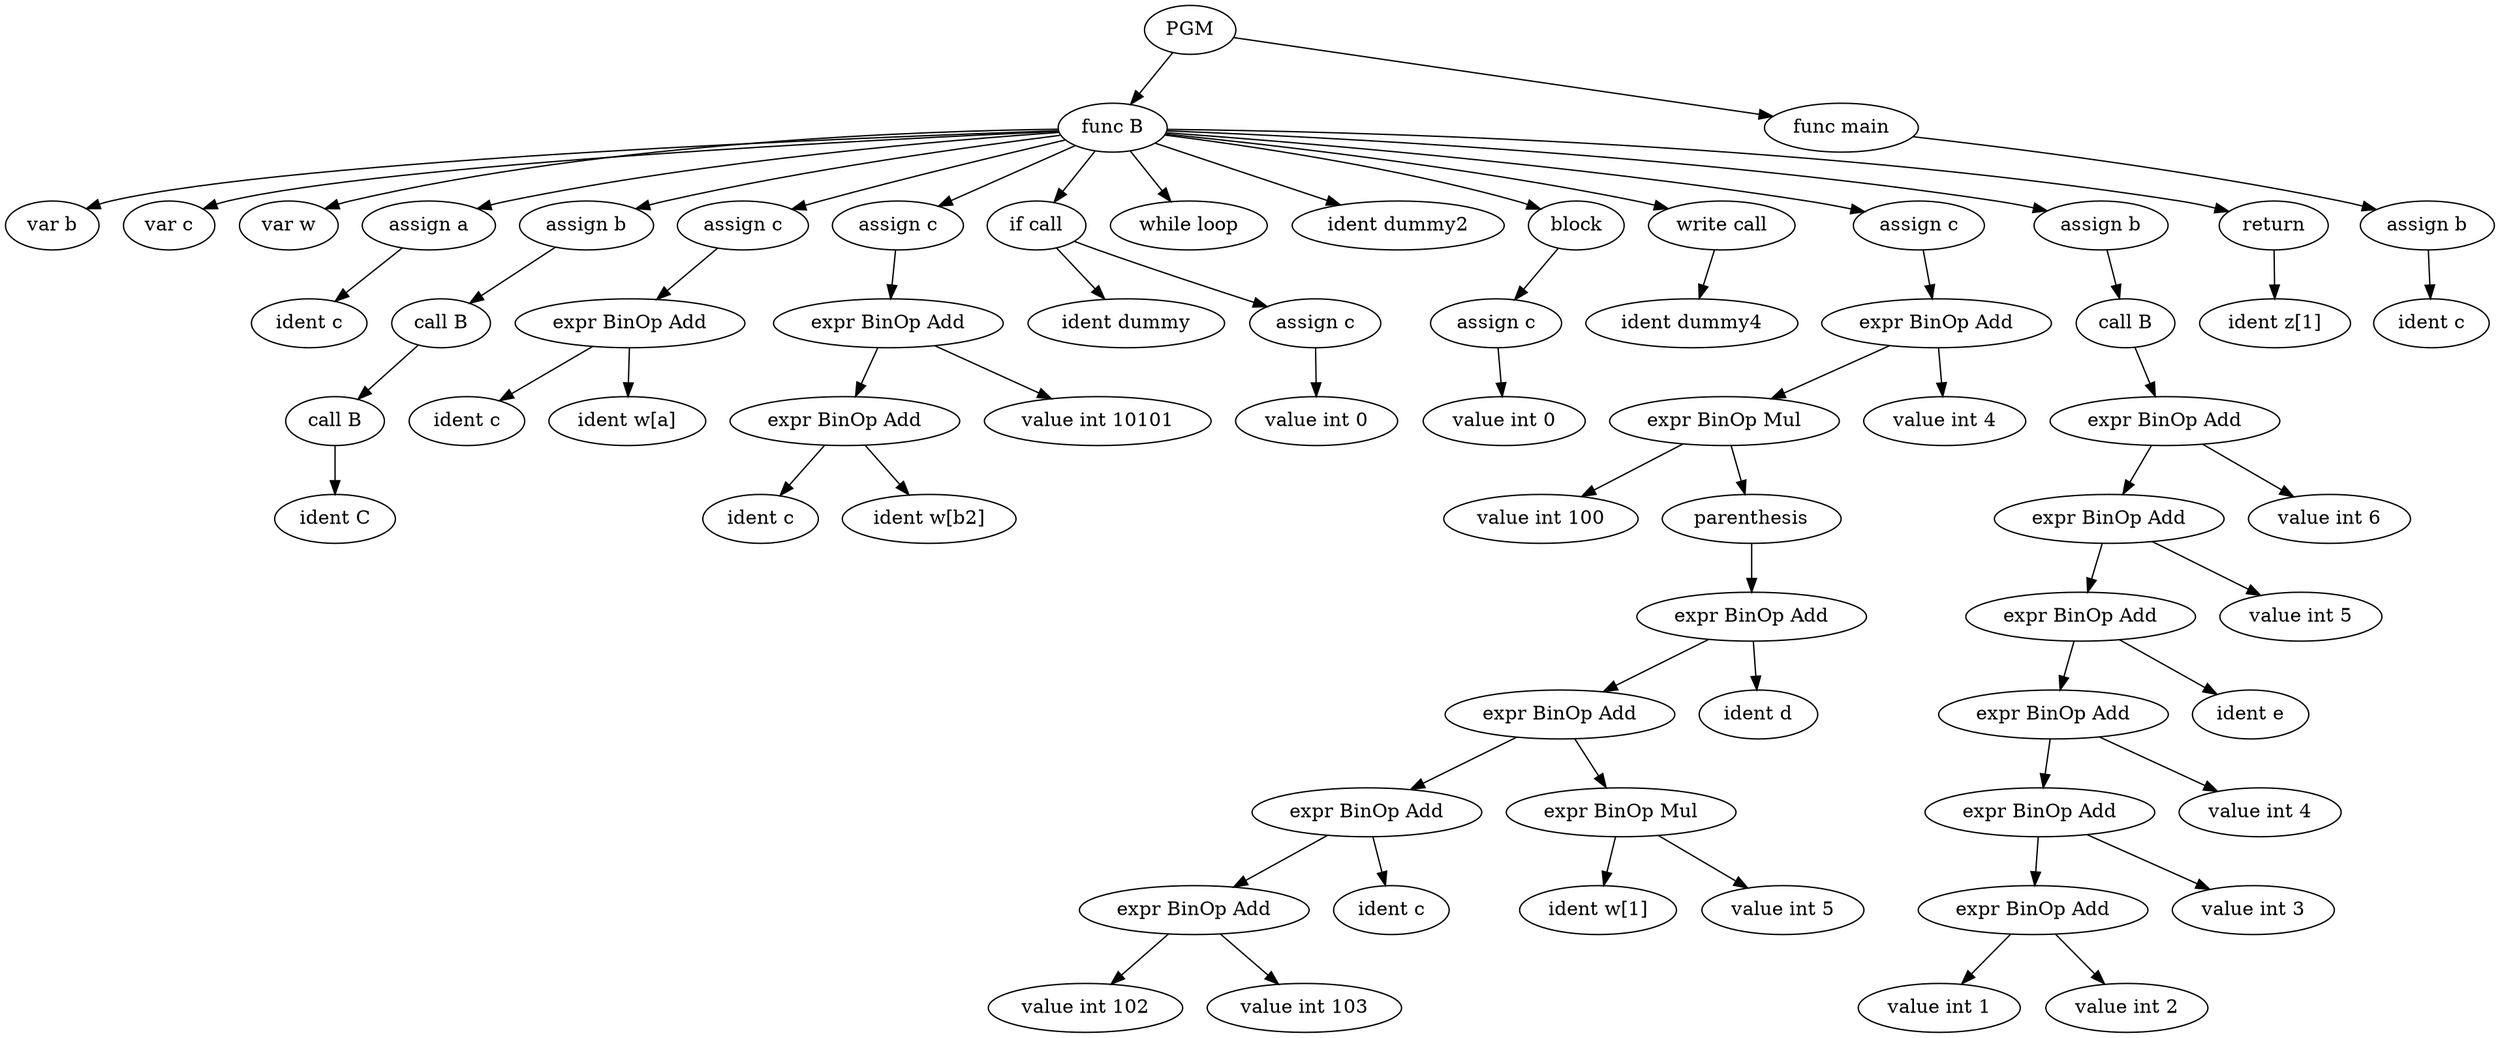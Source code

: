 digraph ast {
0[label = PGM, shape = ellipse]
1[label = "func B", shape = ellipse]
0 -> 1
2[label = "var b", shape = ellipse]
1 -> 2
3[label = "var c", shape = ellipse]
1 -> 3
4[label = "var w", shape = ellipse]
1 -> 4
5[label = "assign a", shape = ellipse]
1 -> 5
6[label = "ident c", shape = ellipse]
5 -> 6
7[label = "assign b", shape = ellipse]
1 -> 7
8[label = "call B", shape = ellipse]
7 -> 8
9[label = "call B", shape = ellipse]
8 -> 9
10[label = "ident C", shape = ellipse]
9 -> 10
11[label = "assign c", shape = ellipse]
1 -> 11
12[label = "expr BinOp Add", shape = ellipse]
11 -> 12
13[label = "ident c", shape = ellipse]
12 -> 13
14[label = "ident w[a]", shape = ellipse]
12 -> 14
15[label = "assign c", shape = ellipse]
1 -> 15
16[label = "expr BinOp Add", shape = ellipse]
15 -> 16
17[label = "expr BinOp Add", shape = ellipse]
16 -> 17
18[label = "ident c", shape = ellipse]
17 -> 18
19[label = "ident w[b2]", shape = ellipse]
17 -> 19
20[label = "value int 10101", shape = ellipse]
16 -> 20
21[label = "if call", shape = ellipse]
1 -> 21
22[label = "ident dummy", shape = ellipse]
21 -> 22
23[label = "assign c", shape = ellipse]
21 -> 23
24[label = "value int 0", shape = ellipse]
23 -> 24
25[label = "while loop", shape = ellipse]
1 -> 25
26[label = "ident dummy2", shape = ellipse]
1 -> 26
27[label = "block", shape = ellipse]
1 -> 27
28[label = "assign c", shape = ellipse]
27 -> 28
29[label = "value int 0", shape = ellipse]
28 -> 29
30[label = "write call", shape = ellipse]
1 -> 30
31[label = "ident dummy4", shape = ellipse]
30 -> 31
32[label = "assign c", shape = ellipse]
1 -> 32
33[label = "expr BinOp Add", shape = ellipse]
32 -> 33
34[label = "expr BinOp Mul", shape = ellipse]
33 -> 34
35[label = "value int 100", shape = ellipse]
34 -> 35
36[label = "parenthesis", shape = ellipse]
34 -> 36
37[label = "expr BinOp Add", shape = ellipse]
36 -> 37
38[label = "expr BinOp Add", shape = ellipse]
37 -> 38
39[label = "expr BinOp Add", shape = ellipse]
38 -> 39
40[label = "expr BinOp Add", shape = ellipse]
39 -> 40
41[label = "value int 102", shape = ellipse]
40 -> 41
42[label = "value int 103", shape = ellipse]
40 -> 42
43[label = "ident c", shape = ellipse]
39 -> 43
44[label = "expr BinOp Mul", shape = ellipse]
38 -> 44
45[label = "ident w[1]", shape = ellipse]
44 -> 45
46[label = "value int 5", shape = ellipse]
44 -> 46
47[label = "ident d", shape = ellipse]
37 -> 47
48[label = "value int 4", shape = ellipse]
33 -> 48
49[label = "assign b", shape = ellipse]
1 -> 49
50[label = "call B", shape = ellipse]
49 -> 50
51[label = "expr BinOp Add", shape = ellipse]
50 -> 51
52[label = "expr BinOp Add", shape = ellipse]
51 -> 52
53[label = "expr BinOp Add", shape = ellipse]
52 -> 53
54[label = "expr BinOp Add", shape = ellipse]
53 -> 54
55[label = "expr BinOp Add", shape = ellipse]
54 -> 55
56[label = "expr BinOp Add", shape = ellipse]
55 -> 56
57[label = "value int 1", shape = ellipse]
56 -> 57
58[label = "value int 2", shape = ellipse]
56 -> 58
59[label = "value int 3", shape = ellipse]
55 -> 59
60[label = "value int 4", shape = ellipse]
54 -> 60
61[label = "ident e", shape = ellipse]
53 -> 61
62[label = "value int 5", shape = ellipse]
52 -> 62
63[label = "value int 6", shape = ellipse]
51 -> 63
64[label = "return", shape = ellipse]
1 -> 64
65[label = "ident z[1]", shape = ellipse]
64 -> 65
66[label = "func main", shape = ellipse]
0 -> 66
67[label = "assign b", shape = ellipse]
66 -> 67
68[label = "ident c", shape = ellipse]
67 -> 68
}